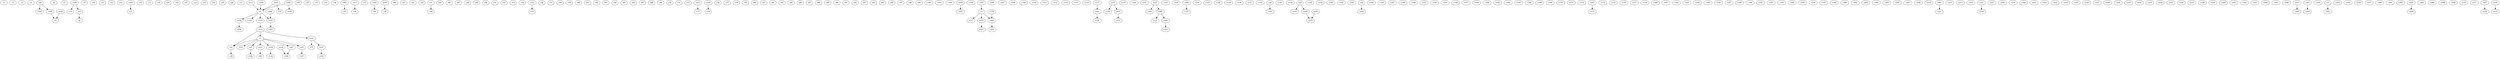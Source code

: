 strict digraph  {
c1;
c2;
c3;
c4;
c5;
c6;
c7;
c8;
c9;
c10;
c11;
c12;
c13;
c14;
c15;
c16;
c17;
c18;
c19;
c20;
c21;
c22;
c23;
c24;
c25;
c26;
c27;
c28;
c29;
c30;
c31;
c32;
c33;
c34;
c35;
c36;
c37;
c38;
c39;
c40;
c41;
c42;
c43;
c44;
c45;
c46;
c47;
c48;
c49;
c50;
c51;
c52;
c53;
c54;
c55;
c56;
c57;
c58;
c59;
c60;
c61;
c62;
c63;
c64;
c65;
c66;
c67;
c68;
c69;
c70;
c71;
c72;
c73;
c74;
c75;
c76;
c77;
c78;
c79;
c80;
c81;
c82;
c83;
c84;
c85;
c86;
c87;
c88;
c89;
c90;
c91;
c92;
c93;
c94;
c95;
c96;
c97;
c98;
c99;
c100;
c101;
c102;
c103;
c104;
c105;
c106;
c107;
c108;
c109;
c110;
c111;
c112;
c113;
c114;
c115;
c116;
c117;
c118;
c119;
c120;
c121;
c122;
c123;
c124;
c125;
c126;
c127;
c128;
c129;
c130;
c131;
c132;
c133;
c134;
c135;
c136;
c137;
c138;
c139;
c140;
c141;
c142;
c143;
c144;
c145;
c146;
c147;
c148;
c149;
c150;
c151;
c152;
c153;
c154;
c155;
c156;
c157;
c158;
c159;
c160;
c161;
c162;
c163;
c164;
c165;
c166;
c167;
c168;
c169;
c170;
c171;
c172;
c173;
c174;
c175;
c176;
c177;
c178;
c179;
c180;
c181;
c182;
c183;
c184;
c185;
c186;
c187;
c188;
c189;
c190;
c191;
c192;
c193;
c194;
c195;
c196;
c197;
c198;
c199;
c200;
c201;
c202;
c203;
c204;
c205;
c206;
c207;
c208;
c209;
c210;
c211;
c212;
c213;
c214;
c215;
c216;
c217;
c218;
c219;
c220;
c221;
c222;
c223;
c224;
c225;
c226;
c227;
c228;
c229;
c230;
c231;
c232;
c233;
c234;
c235;
c236;
c237;
c238;
c239;
c240;
c241;
c242;
c243;
c244;
c245;
c246;
c247;
c248;
c249;
c250;
c251;
c252;
c253;
c254;
c255;
c256;
c257;
c258;
c259;
c260;
c261;
c262;
c263;
c264;
c265;
c266;
c267;
c268;
c269;
c270;
c271;
c272;
c273;
v1;
v2;
v3;
co1;
co2;
co3;
co4;
co5;
co6;
co7;
co8;
co9;
co10;
co11;
co12;
co13;
co14;
co15;
co16;
co17;
co18;
co19;
co20;
co21;
co22;
co23;
co24;
co25;
co26;
co27;
co28;
co29;
co30;
co31;
co32;
co33;
co34;
co35;
co36;
co37;
co38;
co39;
co40;
co41;
co42;
co43;
co44;
co45;
co46;
co47;
co48;
co49;
co50;
co51;
co52;
c105 -> v3  [weight=1];
c113 -> v2  [weight=1];
c117 -> co33  [weight=1];
c152 -> co5  [weight=1];
c152 -> co31  [weight=1];
c152 -> v1  [weight=1];
c178 -> co45  [weight=1];
c230 -> v2  [weight=1];
c248 -> co35  [weight=1];
v1 -> c212  [weight=1];
v1 -> co14  [weight=1];
v1 -> co5  [weight=1];
v1 -> co41  [weight=1];
v1 -> co24  [weight=1];
v1 -> co2  [weight=1];
v1 -> co47  [weight=1];
v2 -> c150  [weight=1];
v2 -> co10  [weight=1];
v2 -> co38  [weight=1];
v2 -> co35  [weight=1];
v3 -> c151  [weight=1];
v3 -> co45  [weight=1];
v3 -> co22  [weight=1];
co1 -> c44  [weight=1];
co2 -> c146  [weight=1];
co3 -> c8  [weight=1];
co4 -> c143  [weight=1];
co5 -> c28  [weight=1];
co6 -> c133  [weight=1];
co7 -> c252  [weight=1];
co8 -> c199  [weight=1];
co8 -> co26  [weight=1];
co9 -> c137  [weight=1];
co9 -> co46  [weight=1];
co10 -> c152  [weight=1];
co11 -> c36  [weight=1];
co12 -> c258  [weight=1];
co13 -> c73  [weight=1];
co14 -> c84  [weight=1];
co15 -> c173  [weight=1];
co16 -> c163  [weight=1];
co17 -> c272  [weight=1];
co18 -> c273  [weight=1];
co19 -> c15  [weight=1];
co20 -> c264  [weight=1];
co21 -> c216  [weight=1];
co22 -> c267  [weight=1];
co23 -> c249  [weight=1];
co24 -> c134  [weight=1];
co25 -> c251  [weight=1];
co26 -> c5  [weight=1];
co27 -> c161  [weight=1];
co27 -> co40  [weight=1];
co28 -> c5  [weight=1];
co29 -> c103  [weight=1];
co30 -> c13  [weight=1];
co30 -> co3  [weight=1];
co31 -> c75  [weight=1];
co31 -> co12  [weight=1];
co32 -> c32  [weight=1];
co32 -> v2  [weight=1];
co33 -> c158  [weight=1];
co34 -> c188  [weight=1];
co35 -> c263  [weight=1];
co36 -> c255  [weight=1];
co37 -> c118  [weight=1];
co37 -> co25  [weight=1];
co38 -> c209  [weight=1];
co39 -> c74  [weight=1];
co40 -> c122  [weight=1];
co40 -> co16  [weight=1];
co41 -> c167  [weight=1];
co42 -> c211  [weight=1];
co43 -> c35  [weight=1];
co44 -> c38  [weight=1];
co45 -> c201  [weight=1];
co46 -> c255  [weight=1];
co47 -> c188  [weight=1];
co48 -> c259  [weight=1];
co48 -> v2  [weight=1];
co49 -> c125  [weight=1];
co50 -> c39  [weight=1];
co51 -> c247  [weight=1];
co52 -> c55  [weight=1];
}
